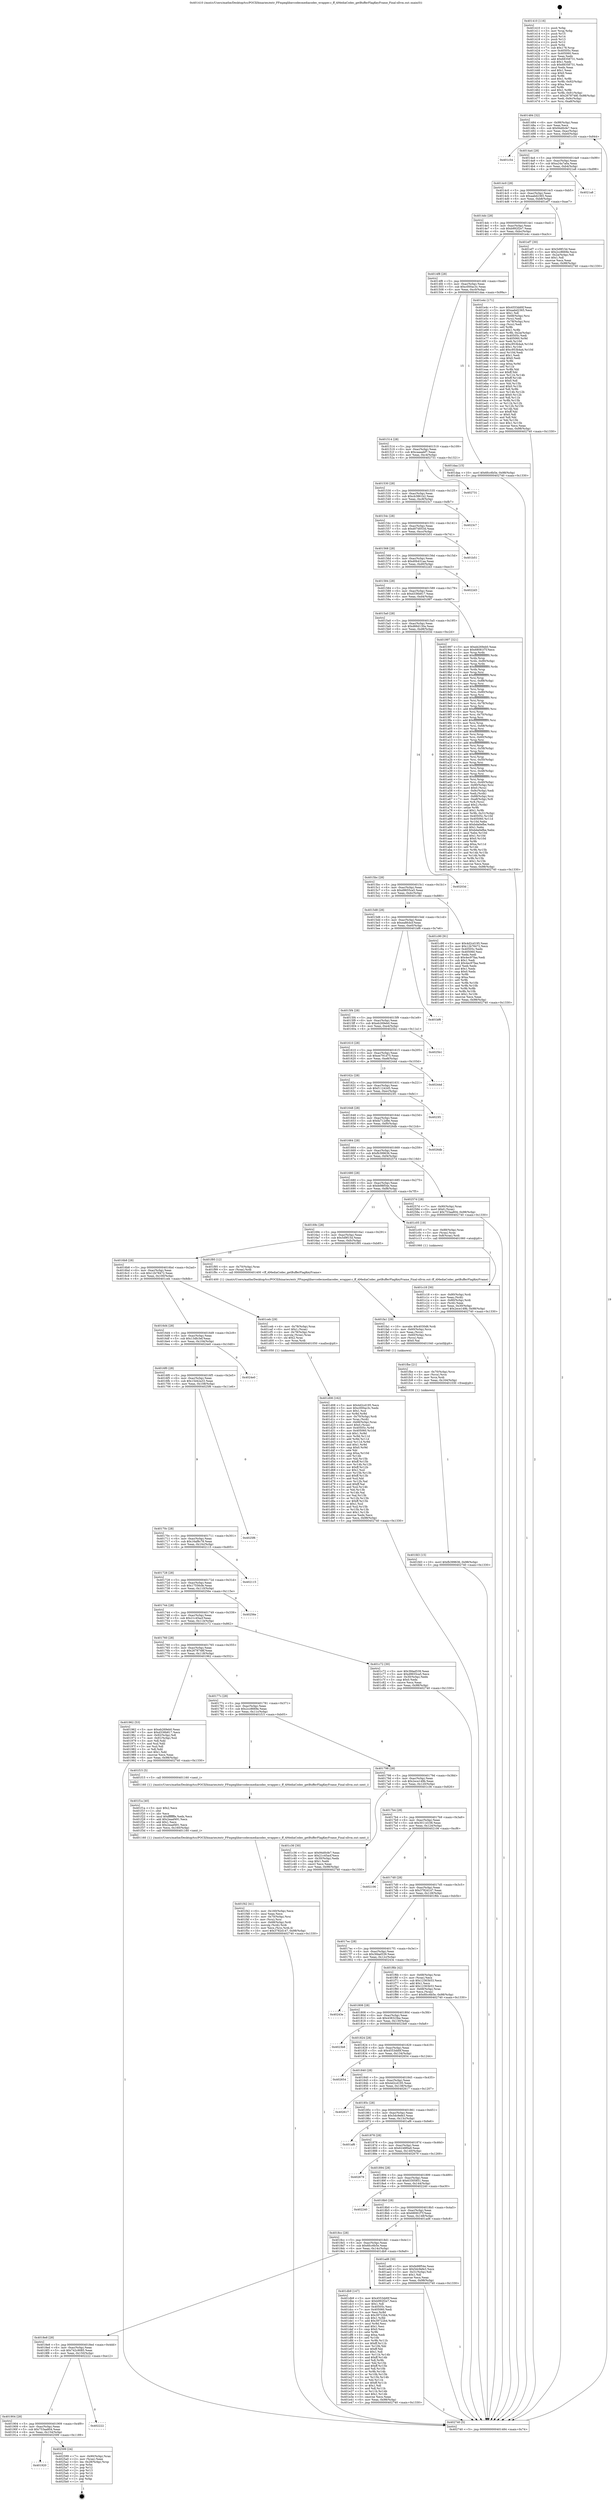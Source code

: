 digraph "0x401410" {
  label = "0x401410 (/mnt/c/Users/mathe/Desktop/tcc/POCII/binaries/extr_FFmpeglibavcodecmediacodec_wrapper.c_ff_AMediaCodec_getBufferFlagKeyFrame_Final-ollvm.out::main(0))"
  labelloc = "t"
  node[shape=record]

  Entry [label="",width=0.3,height=0.3,shape=circle,fillcolor=black,style=filled]
  "0x401484" [label="{
     0x401484 [32]\l
     | [instrs]\l
     &nbsp;&nbsp;0x401484 \<+6\>: mov -0x98(%rbp),%eax\l
     &nbsp;&nbsp;0x40148a \<+2\>: mov %eax,%ecx\l
     &nbsp;&nbsp;0x40148c \<+6\>: sub $0x94d0cfe7,%ecx\l
     &nbsp;&nbsp;0x401492 \<+6\>: mov %eax,-0xac(%rbp)\l
     &nbsp;&nbsp;0x401498 \<+6\>: mov %ecx,-0xb0(%rbp)\l
     &nbsp;&nbsp;0x40149e \<+6\>: je 0000000000401c54 \<main+0x844\>\l
  }"]
  "0x401c54" [label="{
     0x401c54\l
  }", style=dashed]
  "0x4014a4" [label="{
     0x4014a4 [28]\l
     | [instrs]\l
     &nbsp;&nbsp;0x4014a4 \<+5\>: jmp 00000000004014a9 \<main+0x99\>\l
     &nbsp;&nbsp;0x4014a9 \<+6\>: mov -0xac(%rbp),%eax\l
     &nbsp;&nbsp;0x4014af \<+5\>: sub $0xa24a7a0a,%eax\l
     &nbsp;&nbsp;0x4014b4 \<+6\>: mov %eax,-0xb4(%rbp)\l
     &nbsp;&nbsp;0x4014ba \<+6\>: je 00000000004021a8 \<main+0xd98\>\l
  }"]
  Exit [label="",width=0.3,height=0.3,shape=circle,fillcolor=black,style=filled,peripheries=2]
  "0x4021a8" [label="{
     0x4021a8\l
  }", style=dashed]
  "0x4014c0" [label="{
     0x4014c0 [28]\l
     | [instrs]\l
     &nbsp;&nbsp;0x4014c0 \<+5\>: jmp 00000000004014c5 \<main+0xb5\>\l
     &nbsp;&nbsp;0x4014c5 \<+6\>: mov -0xac(%rbp),%eax\l
     &nbsp;&nbsp;0x4014cb \<+5\>: sub $0xaabd2365,%eax\l
     &nbsp;&nbsp;0x4014d0 \<+6\>: mov %eax,-0xb8(%rbp)\l
     &nbsp;&nbsp;0x4014d6 \<+6\>: je 0000000000401ef7 \<main+0xae7\>\l
  }"]
  "0x401920" [label="{
     0x401920\l
  }", style=dashed]
  "0x401ef7" [label="{
     0x401ef7 [30]\l
     | [instrs]\l
     &nbsp;&nbsp;0x401ef7 \<+5\>: mov $0x5d9f15d,%eax\l
     &nbsp;&nbsp;0x401efc \<+5\>: mov $0x2cc8669e,%ecx\l
     &nbsp;&nbsp;0x401f01 \<+3\>: mov -0x2a(%rbp),%dl\l
     &nbsp;&nbsp;0x401f04 \<+3\>: test $0x1,%dl\l
     &nbsp;&nbsp;0x401f07 \<+3\>: cmovne %ecx,%eax\l
     &nbsp;&nbsp;0x401f0a \<+6\>: mov %eax,-0x98(%rbp)\l
     &nbsp;&nbsp;0x401f10 \<+5\>: jmp 0000000000402740 \<main+0x1330\>\l
  }"]
  "0x4014dc" [label="{
     0x4014dc [28]\l
     | [instrs]\l
     &nbsp;&nbsp;0x4014dc \<+5\>: jmp 00000000004014e1 \<main+0xd1\>\l
     &nbsp;&nbsp;0x4014e1 \<+6\>: mov -0xac(%rbp),%eax\l
     &nbsp;&nbsp;0x4014e7 \<+5\>: sub $0xb992f2e7,%eax\l
     &nbsp;&nbsp;0x4014ec \<+6\>: mov %eax,-0xbc(%rbp)\l
     &nbsp;&nbsp;0x4014f2 \<+6\>: je 0000000000401e4c \<main+0xa3c\>\l
  }"]
  "0x402599" [label="{
     0x402599 [24]\l
     | [instrs]\l
     &nbsp;&nbsp;0x402599 \<+7\>: mov -0x90(%rbp),%rax\l
     &nbsp;&nbsp;0x4025a0 \<+2\>: mov (%rax),%eax\l
     &nbsp;&nbsp;0x4025a2 \<+4\>: lea -0x28(%rbp),%rsp\l
     &nbsp;&nbsp;0x4025a6 \<+1\>: pop %rbx\l
     &nbsp;&nbsp;0x4025a7 \<+2\>: pop %r12\l
     &nbsp;&nbsp;0x4025a9 \<+2\>: pop %r13\l
     &nbsp;&nbsp;0x4025ab \<+2\>: pop %r14\l
     &nbsp;&nbsp;0x4025ad \<+2\>: pop %r15\l
     &nbsp;&nbsp;0x4025af \<+1\>: pop %rbp\l
     &nbsp;&nbsp;0x4025b0 \<+1\>: ret\l
  }"]
  "0x401e4c" [label="{
     0x401e4c [171]\l
     | [instrs]\l
     &nbsp;&nbsp;0x401e4c \<+5\>: mov $0x4553dd0f,%eax\l
     &nbsp;&nbsp;0x401e51 \<+5\>: mov $0xaabd2365,%ecx\l
     &nbsp;&nbsp;0x401e56 \<+2\>: mov $0x1,%dl\l
     &nbsp;&nbsp;0x401e58 \<+4\>: mov -0x68(%rbp),%rsi\l
     &nbsp;&nbsp;0x401e5c \<+2\>: mov (%rsi),%edi\l
     &nbsp;&nbsp;0x401e5e \<+4\>: mov -0x78(%rbp),%rsi\l
     &nbsp;&nbsp;0x401e62 \<+2\>: cmp (%rsi),%edi\l
     &nbsp;&nbsp;0x401e64 \<+4\>: setl %r8b\l
     &nbsp;&nbsp;0x401e68 \<+4\>: and $0x1,%r8b\l
     &nbsp;&nbsp;0x401e6c \<+4\>: mov %r8b,-0x2a(%rbp)\l
     &nbsp;&nbsp;0x401e70 \<+7\>: mov 0x40505c,%edi\l
     &nbsp;&nbsp;0x401e77 \<+8\>: mov 0x405060,%r9d\l
     &nbsp;&nbsp;0x401e7f \<+3\>: mov %edi,%r10d\l
     &nbsp;&nbsp;0x401e82 \<+7\>: sub $0xc953b4a4,%r10d\l
     &nbsp;&nbsp;0x401e89 \<+4\>: sub $0x1,%r10d\l
     &nbsp;&nbsp;0x401e8d \<+7\>: add $0xc953b4a4,%r10d\l
     &nbsp;&nbsp;0x401e94 \<+4\>: imul %r10d,%edi\l
     &nbsp;&nbsp;0x401e98 \<+3\>: and $0x1,%edi\l
     &nbsp;&nbsp;0x401e9b \<+3\>: cmp $0x0,%edi\l
     &nbsp;&nbsp;0x401e9e \<+4\>: sete %r8b\l
     &nbsp;&nbsp;0x401ea2 \<+4\>: cmp $0xa,%r9d\l
     &nbsp;&nbsp;0x401ea6 \<+4\>: setl %r11b\l
     &nbsp;&nbsp;0x401eaa \<+3\>: mov %r8b,%bl\l
     &nbsp;&nbsp;0x401ead \<+3\>: xor $0xff,%bl\l
     &nbsp;&nbsp;0x401eb0 \<+3\>: mov %r11b,%r14b\l
     &nbsp;&nbsp;0x401eb3 \<+4\>: xor $0xff,%r14b\l
     &nbsp;&nbsp;0x401eb7 \<+3\>: xor $0x0,%dl\l
     &nbsp;&nbsp;0x401eba \<+3\>: mov %bl,%r15b\l
     &nbsp;&nbsp;0x401ebd \<+4\>: and $0x0,%r15b\l
     &nbsp;&nbsp;0x401ec1 \<+3\>: and %dl,%r8b\l
     &nbsp;&nbsp;0x401ec4 \<+3\>: mov %r14b,%r12b\l
     &nbsp;&nbsp;0x401ec7 \<+4\>: and $0x0,%r12b\l
     &nbsp;&nbsp;0x401ecb \<+3\>: and %dl,%r11b\l
     &nbsp;&nbsp;0x401ece \<+3\>: or %r8b,%r15b\l
     &nbsp;&nbsp;0x401ed1 \<+3\>: or %r11b,%r12b\l
     &nbsp;&nbsp;0x401ed4 \<+3\>: xor %r12b,%r15b\l
     &nbsp;&nbsp;0x401ed7 \<+3\>: or %r14b,%bl\l
     &nbsp;&nbsp;0x401eda \<+3\>: xor $0xff,%bl\l
     &nbsp;&nbsp;0x401edd \<+3\>: or $0x0,%dl\l
     &nbsp;&nbsp;0x401ee0 \<+2\>: and %dl,%bl\l
     &nbsp;&nbsp;0x401ee2 \<+3\>: or %bl,%r15b\l
     &nbsp;&nbsp;0x401ee5 \<+4\>: test $0x1,%r15b\l
     &nbsp;&nbsp;0x401ee9 \<+3\>: cmovne %ecx,%eax\l
     &nbsp;&nbsp;0x401eec \<+6\>: mov %eax,-0x98(%rbp)\l
     &nbsp;&nbsp;0x401ef2 \<+5\>: jmp 0000000000402740 \<main+0x1330\>\l
  }"]
  "0x4014f8" [label="{
     0x4014f8 [28]\l
     | [instrs]\l
     &nbsp;&nbsp;0x4014f8 \<+5\>: jmp 00000000004014fd \<main+0xed\>\l
     &nbsp;&nbsp;0x4014fd \<+6\>: mov -0xac(%rbp),%eax\l
     &nbsp;&nbsp;0x401503 \<+5\>: sub $0xc000ac3c,%eax\l
     &nbsp;&nbsp;0x401508 \<+6\>: mov %eax,-0xc0(%rbp)\l
     &nbsp;&nbsp;0x40150e \<+6\>: je 0000000000401daa \<main+0x99a\>\l
  }"]
  "0x401904" [label="{
     0x401904 [28]\l
     | [instrs]\l
     &nbsp;&nbsp;0x401904 \<+5\>: jmp 0000000000401909 \<main+0x4f9\>\l
     &nbsp;&nbsp;0x401909 \<+6\>: mov -0xac(%rbp),%eax\l
     &nbsp;&nbsp;0x40190f \<+5\>: sub $0x753aa804,%eax\l
     &nbsp;&nbsp;0x401914 \<+6\>: mov %eax,-0x154(%rbp)\l
     &nbsp;&nbsp;0x40191a \<+6\>: je 0000000000402599 \<main+0x1189\>\l
  }"]
  "0x401daa" [label="{
     0x401daa [15]\l
     | [instrs]\l
     &nbsp;&nbsp;0x401daa \<+10\>: movl $0x6fcc6b5e,-0x98(%rbp)\l
     &nbsp;&nbsp;0x401db4 \<+5\>: jmp 0000000000402740 \<main+0x1330\>\l
  }"]
  "0x401514" [label="{
     0x401514 [28]\l
     | [instrs]\l
     &nbsp;&nbsp;0x401514 \<+5\>: jmp 0000000000401519 \<main+0x109\>\l
     &nbsp;&nbsp;0x401519 \<+6\>: mov -0xac(%rbp),%eax\l
     &nbsp;&nbsp;0x40151f \<+5\>: sub $0xcaaaabf7,%eax\l
     &nbsp;&nbsp;0x401524 \<+6\>: mov %eax,-0xc4(%rbp)\l
     &nbsp;&nbsp;0x40152a \<+6\>: je 0000000000402731 \<main+0x1321\>\l
  }"]
  "0x402222" [label="{
     0x402222\l
  }", style=dashed]
  "0x402731" [label="{
     0x402731\l
  }", style=dashed]
  "0x401530" [label="{
     0x401530 [28]\l
     | [instrs]\l
     &nbsp;&nbsp;0x401530 \<+5\>: jmp 0000000000401535 \<main+0x125\>\l
     &nbsp;&nbsp;0x401535 \<+6\>: mov -0xac(%rbp),%eax\l
     &nbsp;&nbsp;0x40153b \<+5\>: sub $0xcb3861b2,%eax\l
     &nbsp;&nbsp;0x401540 \<+6\>: mov %eax,-0xc8(%rbp)\l
     &nbsp;&nbsp;0x401546 \<+6\>: je 00000000004023c7 \<main+0xfb7\>\l
  }"]
  "0x401fd3" [label="{
     0x401fd3 [15]\l
     | [instrs]\l
     &nbsp;&nbsp;0x401fd3 \<+10\>: movl $0xfb399636,-0x98(%rbp)\l
     &nbsp;&nbsp;0x401fdd \<+5\>: jmp 0000000000402740 \<main+0x1330\>\l
  }"]
  "0x4023c7" [label="{
     0x4023c7\l
  }", style=dashed]
  "0x40154c" [label="{
     0x40154c [28]\l
     | [instrs]\l
     &nbsp;&nbsp;0x40154c \<+5\>: jmp 0000000000401551 \<main+0x141\>\l
     &nbsp;&nbsp;0x401551 \<+6\>: mov -0xac(%rbp),%eax\l
     &nbsp;&nbsp;0x401557 \<+5\>: sub $0xd07d053d,%eax\l
     &nbsp;&nbsp;0x40155c \<+6\>: mov %eax,-0xcc(%rbp)\l
     &nbsp;&nbsp;0x401562 \<+6\>: je 0000000000401b51 \<main+0x741\>\l
  }"]
  "0x401fbe" [label="{
     0x401fbe [21]\l
     | [instrs]\l
     &nbsp;&nbsp;0x401fbe \<+4\>: mov -0x70(%rbp),%rcx\l
     &nbsp;&nbsp;0x401fc2 \<+3\>: mov (%rcx),%rcx\l
     &nbsp;&nbsp;0x401fc5 \<+3\>: mov %rcx,%rdi\l
     &nbsp;&nbsp;0x401fc8 \<+6\>: mov %eax,-0x164(%rbp)\l
     &nbsp;&nbsp;0x401fce \<+5\>: call 0000000000401030 \<free@plt\>\l
     | [calls]\l
     &nbsp;&nbsp;0x401030 \{1\} (unknown)\l
  }"]
  "0x401b51" [label="{
     0x401b51\l
  }", style=dashed]
  "0x401568" [label="{
     0x401568 [28]\l
     | [instrs]\l
     &nbsp;&nbsp;0x401568 \<+5\>: jmp 000000000040156d \<main+0x15d\>\l
     &nbsp;&nbsp;0x40156d \<+6\>: mov -0xac(%rbp),%eax\l
     &nbsp;&nbsp;0x401573 \<+5\>: sub $0xd0b431aa,%eax\l
     &nbsp;&nbsp;0x401578 \<+6\>: mov %eax,-0xd0(%rbp)\l
     &nbsp;&nbsp;0x40157e \<+6\>: je 00000000004022d3 \<main+0xec3\>\l
  }"]
  "0x401fa1" [label="{
     0x401fa1 [29]\l
     | [instrs]\l
     &nbsp;&nbsp;0x401fa1 \<+10\>: movabs $0x4030d6,%rdi\l
     &nbsp;&nbsp;0x401fab \<+4\>: mov -0x60(%rbp),%rcx\l
     &nbsp;&nbsp;0x401faf \<+2\>: mov %eax,(%rcx)\l
     &nbsp;&nbsp;0x401fb1 \<+4\>: mov -0x60(%rbp),%rcx\l
     &nbsp;&nbsp;0x401fb5 \<+2\>: mov (%rcx),%esi\l
     &nbsp;&nbsp;0x401fb7 \<+2\>: mov $0x0,%al\l
     &nbsp;&nbsp;0x401fb9 \<+5\>: call 0000000000401040 \<printf@plt\>\l
     | [calls]\l
     &nbsp;&nbsp;0x401040 \{1\} (unknown)\l
  }"]
  "0x4022d3" [label="{
     0x4022d3\l
  }", style=dashed]
  "0x401584" [label="{
     0x401584 [28]\l
     | [instrs]\l
     &nbsp;&nbsp;0x401584 \<+5\>: jmp 0000000000401589 \<main+0x179\>\l
     &nbsp;&nbsp;0x401589 \<+6\>: mov -0xac(%rbp),%eax\l
     &nbsp;&nbsp;0x40158f \<+5\>: sub $0xd336b817,%eax\l
     &nbsp;&nbsp;0x401594 \<+6\>: mov %eax,-0xd4(%rbp)\l
     &nbsp;&nbsp;0x40159a \<+6\>: je 0000000000401997 \<main+0x587\>\l
  }"]
  "0x401f42" [label="{
     0x401f42 [41]\l
     | [instrs]\l
     &nbsp;&nbsp;0x401f42 \<+6\>: mov -0x160(%rbp),%ecx\l
     &nbsp;&nbsp;0x401f48 \<+3\>: imul %eax,%ecx\l
     &nbsp;&nbsp;0x401f4b \<+4\>: mov -0x70(%rbp),%rsi\l
     &nbsp;&nbsp;0x401f4f \<+3\>: mov (%rsi),%rsi\l
     &nbsp;&nbsp;0x401f52 \<+4\>: mov -0x68(%rbp),%rdi\l
     &nbsp;&nbsp;0x401f56 \<+3\>: movslq (%rdi),%rdi\l
     &nbsp;&nbsp;0x401f59 \<+3\>: mov %ecx,(%rsi,%rdi,4)\l
     &nbsp;&nbsp;0x401f5c \<+10\>: movl $0x3782d147,-0x98(%rbp)\l
     &nbsp;&nbsp;0x401f66 \<+5\>: jmp 0000000000402740 \<main+0x1330\>\l
  }"]
  "0x401997" [label="{
     0x401997 [321]\l
     | [instrs]\l
     &nbsp;&nbsp;0x401997 \<+5\>: mov $0xeb269eb0,%eax\l
     &nbsp;&nbsp;0x40199c \<+5\>: mov $0x68081f7f,%ecx\l
     &nbsp;&nbsp;0x4019a1 \<+3\>: mov %rsp,%rdx\l
     &nbsp;&nbsp;0x4019a4 \<+4\>: add $0xfffffffffffffff0,%rdx\l
     &nbsp;&nbsp;0x4019a8 \<+3\>: mov %rdx,%rsp\l
     &nbsp;&nbsp;0x4019ab \<+7\>: mov %rdx,-0x90(%rbp)\l
     &nbsp;&nbsp;0x4019b2 \<+3\>: mov %rsp,%rdx\l
     &nbsp;&nbsp;0x4019b5 \<+4\>: add $0xfffffffffffffff0,%rdx\l
     &nbsp;&nbsp;0x4019b9 \<+3\>: mov %rdx,%rsp\l
     &nbsp;&nbsp;0x4019bc \<+3\>: mov %rsp,%rsi\l
     &nbsp;&nbsp;0x4019bf \<+4\>: add $0xfffffffffffffff0,%rsi\l
     &nbsp;&nbsp;0x4019c3 \<+3\>: mov %rsi,%rsp\l
     &nbsp;&nbsp;0x4019c6 \<+7\>: mov %rsi,-0x88(%rbp)\l
     &nbsp;&nbsp;0x4019cd \<+3\>: mov %rsp,%rsi\l
     &nbsp;&nbsp;0x4019d0 \<+4\>: add $0xfffffffffffffff0,%rsi\l
     &nbsp;&nbsp;0x4019d4 \<+3\>: mov %rsi,%rsp\l
     &nbsp;&nbsp;0x4019d7 \<+4\>: mov %rsi,-0x80(%rbp)\l
     &nbsp;&nbsp;0x4019db \<+3\>: mov %rsp,%rsi\l
     &nbsp;&nbsp;0x4019de \<+4\>: add $0xfffffffffffffff0,%rsi\l
     &nbsp;&nbsp;0x4019e2 \<+3\>: mov %rsi,%rsp\l
     &nbsp;&nbsp;0x4019e5 \<+4\>: mov %rsi,-0x78(%rbp)\l
     &nbsp;&nbsp;0x4019e9 \<+3\>: mov %rsp,%rsi\l
     &nbsp;&nbsp;0x4019ec \<+4\>: add $0xfffffffffffffff0,%rsi\l
     &nbsp;&nbsp;0x4019f0 \<+3\>: mov %rsi,%rsp\l
     &nbsp;&nbsp;0x4019f3 \<+4\>: mov %rsi,-0x70(%rbp)\l
     &nbsp;&nbsp;0x4019f7 \<+3\>: mov %rsp,%rsi\l
     &nbsp;&nbsp;0x4019fa \<+4\>: add $0xfffffffffffffff0,%rsi\l
     &nbsp;&nbsp;0x4019fe \<+3\>: mov %rsi,%rsp\l
     &nbsp;&nbsp;0x401a01 \<+4\>: mov %rsi,-0x68(%rbp)\l
     &nbsp;&nbsp;0x401a05 \<+3\>: mov %rsp,%rsi\l
     &nbsp;&nbsp;0x401a08 \<+4\>: add $0xfffffffffffffff0,%rsi\l
     &nbsp;&nbsp;0x401a0c \<+3\>: mov %rsi,%rsp\l
     &nbsp;&nbsp;0x401a0f \<+4\>: mov %rsi,-0x60(%rbp)\l
     &nbsp;&nbsp;0x401a13 \<+3\>: mov %rsp,%rsi\l
     &nbsp;&nbsp;0x401a16 \<+4\>: add $0xfffffffffffffff0,%rsi\l
     &nbsp;&nbsp;0x401a1a \<+3\>: mov %rsi,%rsp\l
     &nbsp;&nbsp;0x401a1d \<+4\>: mov %rsi,-0x58(%rbp)\l
     &nbsp;&nbsp;0x401a21 \<+3\>: mov %rsp,%rsi\l
     &nbsp;&nbsp;0x401a24 \<+4\>: add $0xfffffffffffffff0,%rsi\l
     &nbsp;&nbsp;0x401a28 \<+3\>: mov %rsi,%rsp\l
     &nbsp;&nbsp;0x401a2b \<+4\>: mov %rsi,-0x50(%rbp)\l
     &nbsp;&nbsp;0x401a2f \<+3\>: mov %rsp,%rsi\l
     &nbsp;&nbsp;0x401a32 \<+4\>: add $0xfffffffffffffff0,%rsi\l
     &nbsp;&nbsp;0x401a36 \<+3\>: mov %rsi,%rsp\l
     &nbsp;&nbsp;0x401a39 \<+4\>: mov %rsi,-0x48(%rbp)\l
     &nbsp;&nbsp;0x401a3d \<+3\>: mov %rsp,%rsi\l
     &nbsp;&nbsp;0x401a40 \<+4\>: add $0xfffffffffffffff0,%rsi\l
     &nbsp;&nbsp;0x401a44 \<+3\>: mov %rsi,%rsp\l
     &nbsp;&nbsp;0x401a47 \<+4\>: mov %rsi,-0x40(%rbp)\l
     &nbsp;&nbsp;0x401a4b \<+7\>: mov -0x90(%rbp),%rsi\l
     &nbsp;&nbsp;0x401a52 \<+6\>: movl $0x0,(%rsi)\l
     &nbsp;&nbsp;0x401a58 \<+6\>: mov -0x9c(%rbp),%edi\l
     &nbsp;&nbsp;0x401a5e \<+2\>: mov %edi,(%rdx)\l
     &nbsp;&nbsp;0x401a60 \<+7\>: mov -0x88(%rbp),%rsi\l
     &nbsp;&nbsp;0x401a67 \<+7\>: mov -0xa8(%rbp),%r8\l
     &nbsp;&nbsp;0x401a6e \<+3\>: mov %r8,(%rsi)\l
     &nbsp;&nbsp;0x401a71 \<+3\>: cmpl $0x2,(%rdx)\l
     &nbsp;&nbsp;0x401a74 \<+4\>: setne %r9b\l
     &nbsp;&nbsp;0x401a78 \<+4\>: and $0x1,%r9b\l
     &nbsp;&nbsp;0x401a7c \<+4\>: mov %r9b,-0x31(%rbp)\l
     &nbsp;&nbsp;0x401a80 \<+8\>: mov 0x40505c,%r10d\l
     &nbsp;&nbsp;0x401a88 \<+8\>: mov 0x405060,%r11d\l
     &nbsp;&nbsp;0x401a90 \<+3\>: mov %r10d,%ebx\l
     &nbsp;&nbsp;0x401a93 \<+6\>: sub $0xbda0efbe,%ebx\l
     &nbsp;&nbsp;0x401a99 \<+3\>: sub $0x1,%ebx\l
     &nbsp;&nbsp;0x401a9c \<+6\>: add $0xbda0efbe,%ebx\l
     &nbsp;&nbsp;0x401aa2 \<+4\>: imul %ebx,%r10d\l
     &nbsp;&nbsp;0x401aa6 \<+4\>: and $0x1,%r10d\l
     &nbsp;&nbsp;0x401aaa \<+4\>: cmp $0x0,%r10d\l
     &nbsp;&nbsp;0x401aae \<+4\>: sete %r9b\l
     &nbsp;&nbsp;0x401ab2 \<+4\>: cmp $0xa,%r11d\l
     &nbsp;&nbsp;0x401ab6 \<+4\>: setl %r14b\l
     &nbsp;&nbsp;0x401aba \<+3\>: mov %r9b,%r15b\l
     &nbsp;&nbsp;0x401abd \<+3\>: and %r14b,%r15b\l
     &nbsp;&nbsp;0x401ac0 \<+3\>: xor %r14b,%r9b\l
     &nbsp;&nbsp;0x401ac3 \<+3\>: or %r9b,%r15b\l
     &nbsp;&nbsp;0x401ac6 \<+4\>: test $0x1,%r15b\l
     &nbsp;&nbsp;0x401aca \<+3\>: cmovne %ecx,%eax\l
     &nbsp;&nbsp;0x401acd \<+6\>: mov %eax,-0x98(%rbp)\l
     &nbsp;&nbsp;0x401ad3 \<+5\>: jmp 0000000000402740 \<main+0x1330\>\l
  }"]
  "0x4015a0" [label="{
     0x4015a0 [28]\l
     | [instrs]\l
     &nbsp;&nbsp;0x4015a0 \<+5\>: jmp 00000000004015a5 \<main+0x195\>\l
     &nbsp;&nbsp;0x4015a5 \<+6\>: mov -0xac(%rbp),%eax\l
     &nbsp;&nbsp;0x4015ab \<+5\>: sub $0xd66d130a,%eax\l
     &nbsp;&nbsp;0x4015b0 \<+6\>: mov %eax,-0xd8(%rbp)\l
     &nbsp;&nbsp;0x4015b6 \<+6\>: je 000000000040203d \<main+0xc2d\>\l
  }"]
  "0x401f1a" [label="{
     0x401f1a [40]\l
     | [instrs]\l
     &nbsp;&nbsp;0x401f1a \<+5\>: mov $0x2,%ecx\l
     &nbsp;&nbsp;0x401f1f \<+1\>: cltd\l
     &nbsp;&nbsp;0x401f20 \<+2\>: idiv %ecx\l
     &nbsp;&nbsp;0x401f22 \<+6\>: imul $0xfffffffe,%edx,%ecx\l
     &nbsp;&nbsp;0x401f28 \<+6\>: add $0x2eaaf491,%ecx\l
     &nbsp;&nbsp;0x401f2e \<+3\>: add $0x1,%ecx\l
     &nbsp;&nbsp;0x401f31 \<+6\>: sub $0x2eaaf491,%ecx\l
     &nbsp;&nbsp;0x401f37 \<+6\>: mov %ecx,-0x160(%rbp)\l
     &nbsp;&nbsp;0x401f3d \<+5\>: call 0000000000401160 \<next_i\>\l
     | [calls]\l
     &nbsp;&nbsp;0x401160 \{1\} (/mnt/c/Users/mathe/Desktop/tcc/POCII/binaries/extr_FFmpeglibavcodecmediacodec_wrapper.c_ff_AMediaCodec_getBufferFlagKeyFrame_Final-ollvm.out::next_i)\l
  }"]
  "0x40203d" [label="{
     0x40203d\l
  }", style=dashed]
  "0x4015bc" [label="{
     0x4015bc [28]\l
     | [instrs]\l
     &nbsp;&nbsp;0x4015bc \<+5\>: jmp 00000000004015c1 \<main+0x1b1\>\l
     &nbsp;&nbsp;0x4015c1 \<+6\>: mov -0xac(%rbp),%eax\l
     &nbsp;&nbsp;0x4015c7 \<+5\>: sub $0xd9655ca5,%eax\l
     &nbsp;&nbsp;0x4015cc \<+6\>: mov %eax,-0xdc(%rbp)\l
     &nbsp;&nbsp;0x4015d2 \<+6\>: je 0000000000401c90 \<main+0x880\>\l
  }"]
  "0x4018e8" [label="{
     0x4018e8 [28]\l
     | [instrs]\l
     &nbsp;&nbsp;0x4018e8 \<+5\>: jmp 00000000004018ed \<main+0x4dd\>\l
     &nbsp;&nbsp;0x4018ed \<+6\>: mov -0xac(%rbp),%eax\l
     &nbsp;&nbsp;0x4018f3 \<+5\>: sub $0x742c9085,%eax\l
     &nbsp;&nbsp;0x4018f8 \<+6\>: mov %eax,-0x150(%rbp)\l
     &nbsp;&nbsp;0x4018fe \<+6\>: je 0000000000402222 \<main+0xe12\>\l
  }"]
  "0x401c90" [label="{
     0x401c90 [91]\l
     | [instrs]\l
     &nbsp;&nbsp;0x401c90 \<+5\>: mov $0x4d2cd195,%eax\l
     &nbsp;&nbsp;0x401c95 \<+5\>: mov $0x12b78472,%ecx\l
     &nbsp;&nbsp;0x401c9a \<+7\>: mov 0x40505c,%edx\l
     &nbsp;&nbsp;0x401ca1 \<+7\>: mov 0x405060,%esi\l
     &nbsp;&nbsp;0x401ca8 \<+2\>: mov %edx,%edi\l
     &nbsp;&nbsp;0x401caa \<+6\>: sub $0x4ec97faa,%edi\l
     &nbsp;&nbsp;0x401cb0 \<+3\>: sub $0x1,%edi\l
     &nbsp;&nbsp;0x401cb3 \<+6\>: add $0x4ec97faa,%edi\l
     &nbsp;&nbsp;0x401cb9 \<+3\>: imul %edi,%edx\l
     &nbsp;&nbsp;0x401cbc \<+3\>: and $0x1,%edx\l
     &nbsp;&nbsp;0x401cbf \<+3\>: cmp $0x0,%edx\l
     &nbsp;&nbsp;0x401cc2 \<+4\>: sete %r8b\l
     &nbsp;&nbsp;0x401cc6 \<+3\>: cmp $0xa,%esi\l
     &nbsp;&nbsp;0x401cc9 \<+4\>: setl %r9b\l
     &nbsp;&nbsp;0x401ccd \<+3\>: mov %r8b,%r10b\l
     &nbsp;&nbsp;0x401cd0 \<+3\>: and %r9b,%r10b\l
     &nbsp;&nbsp;0x401cd3 \<+3\>: xor %r9b,%r8b\l
     &nbsp;&nbsp;0x401cd6 \<+3\>: or %r8b,%r10b\l
     &nbsp;&nbsp;0x401cd9 \<+4\>: test $0x1,%r10b\l
     &nbsp;&nbsp;0x401cdd \<+3\>: cmovne %ecx,%eax\l
     &nbsp;&nbsp;0x401ce0 \<+6\>: mov %eax,-0x98(%rbp)\l
     &nbsp;&nbsp;0x401ce6 \<+5\>: jmp 0000000000402740 \<main+0x1330\>\l
  }"]
  "0x4015d8" [label="{
     0x4015d8 [28]\l
     | [instrs]\l
     &nbsp;&nbsp;0x4015d8 \<+5\>: jmp 00000000004015dd \<main+0x1cd\>\l
     &nbsp;&nbsp;0x4015dd \<+6\>: mov -0xac(%rbp),%eax\l
     &nbsp;&nbsp;0x4015e3 \<+5\>: sub $0xea8fcbcf,%eax\l
     &nbsp;&nbsp;0x4015e8 \<+6\>: mov %eax,-0xe0(%rbp)\l
     &nbsp;&nbsp;0x4015ee \<+6\>: je 0000000000401bf6 \<main+0x7e6\>\l
  }"]
  "0x401db9" [label="{
     0x401db9 [147]\l
     | [instrs]\l
     &nbsp;&nbsp;0x401db9 \<+5\>: mov $0x4553dd0f,%eax\l
     &nbsp;&nbsp;0x401dbe \<+5\>: mov $0xb992f2e7,%ecx\l
     &nbsp;&nbsp;0x401dc3 \<+2\>: mov $0x1,%dl\l
     &nbsp;&nbsp;0x401dc5 \<+7\>: mov 0x40505c,%esi\l
     &nbsp;&nbsp;0x401dcc \<+7\>: mov 0x405060,%edi\l
     &nbsp;&nbsp;0x401dd3 \<+3\>: mov %esi,%r8d\l
     &nbsp;&nbsp;0x401dd6 \<+7\>: sub $0x39722b4,%r8d\l
     &nbsp;&nbsp;0x401ddd \<+4\>: sub $0x1,%r8d\l
     &nbsp;&nbsp;0x401de1 \<+7\>: add $0x39722b4,%r8d\l
     &nbsp;&nbsp;0x401de8 \<+4\>: imul %r8d,%esi\l
     &nbsp;&nbsp;0x401dec \<+3\>: and $0x1,%esi\l
     &nbsp;&nbsp;0x401def \<+3\>: cmp $0x0,%esi\l
     &nbsp;&nbsp;0x401df2 \<+4\>: sete %r9b\l
     &nbsp;&nbsp;0x401df6 \<+3\>: cmp $0xa,%edi\l
     &nbsp;&nbsp;0x401df9 \<+4\>: setl %r10b\l
     &nbsp;&nbsp;0x401dfd \<+3\>: mov %r9b,%r11b\l
     &nbsp;&nbsp;0x401e00 \<+4\>: xor $0xff,%r11b\l
     &nbsp;&nbsp;0x401e04 \<+3\>: mov %r10b,%bl\l
     &nbsp;&nbsp;0x401e07 \<+3\>: xor $0xff,%bl\l
     &nbsp;&nbsp;0x401e0a \<+3\>: xor $0x1,%dl\l
     &nbsp;&nbsp;0x401e0d \<+3\>: mov %r11b,%r14b\l
     &nbsp;&nbsp;0x401e10 \<+4\>: and $0xff,%r14b\l
     &nbsp;&nbsp;0x401e14 \<+3\>: and %dl,%r9b\l
     &nbsp;&nbsp;0x401e17 \<+3\>: mov %bl,%r15b\l
     &nbsp;&nbsp;0x401e1a \<+4\>: and $0xff,%r15b\l
     &nbsp;&nbsp;0x401e1e \<+3\>: and %dl,%r10b\l
     &nbsp;&nbsp;0x401e21 \<+3\>: or %r9b,%r14b\l
     &nbsp;&nbsp;0x401e24 \<+3\>: or %r10b,%r15b\l
     &nbsp;&nbsp;0x401e27 \<+3\>: xor %r15b,%r14b\l
     &nbsp;&nbsp;0x401e2a \<+3\>: or %bl,%r11b\l
     &nbsp;&nbsp;0x401e2d \<+4\>: xor $0xff,%r11b\l
     &nbsp;&nbsp;0x401e31 \<+3\>: or $0x1,%dl\l
     &nbsp;&nbsp;0x401e34 \<+3\>: and %dl,%r11b\l
     &nbsp;&nbsp;0x401e37 \<+3\>: or %r11b,%r14b\l
     &nbsp;&nbsp;0x401e3a \<+4\>: test $0x1,%r14b\l
     &nbsp;&nbsp;0x401e3e \<+3\>: cmovne %ecx,%eax\l
     &nbsp;&nbsp;0x401e41 \<+6\>: mov %eax,-0x98(%rbp)\l
     &nbsp;&nbsp;0x401e47 \<+5\>: jmp 0000000000402740 \<main+0x1330\>\l
  }"]
  "0x401bf6" [label="{
     0x401bf6\l
  }", style=dashed]
  "0x4015f4" [label="{
     0x4015f4 [28]\l
     | [instrs]\l
     &nbsp;&nbsp;0x4015f4 \<+5\>: jmp 00000000004015f9 \<main+0x1e9\>\l
     &nbsp;&nbsp;0x4015f9 \<+6\>: mov -0xac(%rbp),%eax\l
     &nbsp;&nbsp;0x4015ff \<+5\>: sub $0xeb269eb0,%eax\l
     &nbsp;&nbsp;0x401604 \<+6\>: mov %eax,-0xe4(%rbp)\l
     &nbsp;&nbsp;0x40160a \<+6\>: je 00000000004025b1 \<main+0x11a1\>\l
  }"]
  "0x401d08" [label="{
     0x401d08 [162]\l
     | [instrs]\l
     &nbsp;&nbsp;0x401d08 \<+5\>: mov $0x4d2cd195,%ecx\l
     &nbsp;&nbsp;0x401d0d \<+5\>: mov $0xc000ac3c,%edx\l
     &nbsp;&nbsp;0x401d12 \<+3\>: mov $0x1,%sil\l
     &nbsp;&nbsp;0x401d15 \<+3\>: xor %r8d,%r8d\l
     &nbsp;&nbsp;0x401d18 \<+4\>: mov -0x70(%rbp),%rdi\l
     &nbsp;&nbsp;0x401d1c \<+3\>: mov %rax,(%rdi)\l
     &nbsp;&nbsp;0x401d1f \<+4\>: mov -0x68(%rbp),%rax\l
     &nbsp;&nbsp;0x401d23 \<+6\>: movl $0x0,(%rax)\l
     &nbsp;&nbsp;0x401d29 \<+8\>: mov 0x40505c,%r9d\l
     &nbsp;&nbsp;0x401d31 \<+8\>: mov 0x405060,%r10d\l
     &nbsp;&nbsp;0x401d39 \<+4\>: sub $0x1,%r8d\l
     &nbsp;&nbsp;0x401d3d \<+3\>: mov %r9d,%r11d\l
     &nbsp;&nbsp;0x401d40 \<+3\>: add %r8d,%r11d\l
     &nbsp;&nbsp;0x401d43 \<+4\>: imul %r11d,%r9d\l
     &nbsp;&nbsp;0x401d47 \<+4\>: and $0x1,%r9d\l
     &nbsp;&nbsp;0x401d4b \<+4\>: cmp $0x0,%r9d\l
     &nbsp;&nbsp;0x401d4f \<+3\>: sete %bl\l
     &nbsp;&nbsp;0x401d52 \<+4\>: cmp $0xa,%r10d\l
     &nbsp;&nbsp;0x401d56 \<+4\>: setl %r14b\l
     &nbsp;&nbsp;0x401d5a \<+3\>: mov %bl,%r15b\l
     &nbsp;&nbsp;0x401d5d \<+4\>: xor $0xff,%r15b\l
     &nbsp;&nbsp;0x401d61 \<+3\>: mov %r14b,%r12b\l
     &nbsp;&nbsp;0x401d64 \<+4\>: xor $0xff,%r12b\l
     &nbsp;&nbsp;0x401d68 \<+4\>: xor $0x1,%sil\l
     &nbsp;&nbsp;0x401d6c \<+3\>: mov %r15b,%r13b\l
     &nbsp;&nbsp;0x401d6f \<+4\>: and $0xff,%r13b\l
     &nbsp;&nbsp;0x401d73 \<+3\>: and %sil,%bl\l
     &nbsp;&nbsp;0x401d76 \<+3\>: mov %r12b,%al\l
     &nbsp;&nbsp;0x401d79 \<+2\>: and $0xff,%al\l
     &nbsp;&nbsp;0x401d7b \<+3\>: and %sil,%r14b\l
     &nbsp;&nbsp;0x401d7e \<+3\>: or %bl,%r13b\l
     &nbsp;&nbsp;0x401d81 \<+3\>: or %r14b,%al\l
     &nbsp;&nbsp;0x401d84 \<+3\>: xor %al,%r13b\l
     &nbsp;&nbsp;0x401d87 \<+3\>: or %r12b,%r15b\l
     &nbsp;&nbsp;0x401d8a \<+4\>: xor $0xff,%r15b\l
     &nbsp;&nbsp;0x401d8e \<+4\>: or $0x1,%sil\l
     &nbsp;&nbsp;0x401d92 \<+3\>: and %sil,%r15b\l
     &nbsp;&nbsp;0x401d95 \<+3\>: or %r15b,%r13b\l
     &nbsp;&nbsp;0x401d98 \<+4\>: test $0x1,%r13b\l
     &nbsp;&nbsp;0x401d9c \<+3\>: cmovne %edx,%ecx\l
     &nbsp;&nbsp;0x401d9f \<+6\>: mov %ecx,-0x98(%rbp)\l
     &nbsp;&nbsp;0x401da5 \<+5\>: jmp 0000000000402740 \<main+0x1330\>\l
  }"]
  "0x4025b1" [label="{
     0x4025b1\l
  }", style=dashed]
  "0x401610" [label="{
     0x401610 [28]\l
     | [instrs]\l
     &nbsp;&nbsp;0x401610 \<+5\>: jmp 0000000000401615 \<main+0x205\>\l
     &nbsp;&nbsp;0x401615 \<+6\>: mov -0xac(%rbp),%eax\l
     &nbsp;&nbsp;0x40161b \<+5\>: sub $0xee791d75,%eax\l
     &nbsp;&nbsp;0x401620 \<+6\>: mov %eax,-0xe8(%rbp)\l
     &nbsp;&nbsp;0x401626 \<+6\>: je 000000000040244d \<main+0x103d\>\l
  }"]
  "0x401c18" [label="{
     0x401c18 [30]\l
     | [instrs]\l
     &nbsp;&nbsp;0x401c18 \<+4\>: mov -0x80(%rbp),%rdi\l
     &nbsp;&nbsp;0x401c1c \<+2\>: mov %eax,(%rdi)\l
     &nbsp;&nbsp;0x401c1e \<+4\>: mov -0x80(%rbp),%rdi\l
     &nbsp;&nbsp;0x401c22 \<+2\>: mov (%rdi),%eax\l
     &nbsp;&nbsp;0x401c24 \<+3\>: mov %eax,-0x30(%rbp)\l
     &nbsp;&nbsp;0x401c27 \<+10\>: movl $0x2ece149b,-0x98(%rbp)\l
     &nbsp;&nbsp;0x401c31 \<+5\>: jmp 0000000000402740 \<main+0x1330\>\l
  }"]
  "0x40244d" [label="{
     0x40244d\l
  }", style=dashed]
  "0x40162c" [label="{
     0x40162c [28]\l
     | [instrs]\l
     &nbsp;&nbsp;0x40162c \<+5\>: jmp 0000000000401631 \<main+0x221\>\l
     &nbsp;&nbsp;0x401631 \<+6\>: mov -0xac(%rbp),%eax\l
     &nbsp;&nbsp;0x401637 \<+5\>: sub $0xf11242d5,%eax\l
     &nbsp;&nbsp;0x40163c \<+6\>: mov %eax,-0xec(%rbp)\l
     &nbsp;&nbsp;0x401642 \<+6\>: je 00000000004023f1 \<main+0xfe1\>\l
  }"]
  "0x4018cc" [label="{
     0x4018cc [28]\l
     | [instrs]\l
     &nbsp;&nbsp;0x4018cc \<+5\>: jmp 00000000004018d1 \<main+0x4c1\>\l
     &nbsp;&nbsp;0x4018d1 \<+6\>: mov -0xac(%rbp),%eax\l
     &nbsp;&nbsp;0x4018d7 \<+5\>: sub $0x6fcc6b5e,%eax\l
     &nbsp;&nbsp;0x4018dc \<+6\>: mov %eax,-0x14c(%rbp)\l
     &nbsp;&nbsp;0x4018e2 \<+6\>: je 0000000000401db9 \<main+0x9a9\>\l
  }"]
  "0x4023f1" [label="{
     0x4023f1\l
  }", style=dashed]
  "0x401648" [label="{
     0x401648 [28]\l
     | [instrs]\l
     &nbsp;&nbsp;0x401648 \<+5\>: jmp 000000000040164d \<main+0x23d\>\l
     &nbsp;&nbsp;0x40164d \<+6\>: mov -0xac(%rbp),%eax\l
     &nbsp;&nbsp;0x401653 \<+5\>: sub $0xfa712d9e,%eax\l
     &nbsp;&nbsp;0x401658 \<+6\>: mov %eax,-0xf0(%rbp)\l
     &nbsp;&nbsp;0x40165e \<+6\>: je 00000000004026db \<main+0x12cb\>\l
  }"]
  "0x401ad8" [label="{
     0x401ad8 [30]\l
     | [instrs]\l
     &nbsp;&nbsp;0x401ad8 \<+5\>: mov $0xfe98f54e,%eax\l
     &nbsp;&nbsp;0x401add \<+5\>: mov $0x5dc9efe3,%ecx\l
     &nbsp;&nbsp;0x401ae2 \<+3\>: mov -0x31(%rbp),%dl\l
     &nbsp;&nbsp;0x401ae5 \<+3\>: test $0x1,%dl\l
     &nbsp;&nbsp;0x401ae8 \<+3\>: cmovne %ecx,%eax\l
     &nbsp;&nbsp;0x401aeb \<+6\>: mov %eax,-0x98(%rbp)\l
     &nbsp;&nbsp;0x401af1 \<+5\>: jmp 0000000000402740 \<main+0x1330\>\l
  }"]
  "0x4026db" [label="{
     0x4026db\l
  }", style=dashed]
  "0x401664" [label="{
     0x401664 [28]\l
     | [instrs]\l
     &nbsp;&nbsp;0x401664 \<+5\>: jmp 0000000000401669 \<main+0x259\>\l
     &nbsp;&nbsp;0x401669 \<+6\>: mov -0xac(%rbp),%eax\l
     &nbsp;&nbsp;0x40166f \<+5\>: sub $0xfb399636,%eax\l
     &nbsp;&nbsp;0x401674 \<+6\>: mov %eax,-0xf4(%rbp)\l
     &nbsp;&nbsp;0x40167a \<+6\>: je 000000000040257d \<main+0x116d\>\l
  }"]
  "0x4018b0" [label="{
     0x4018b0 [28]\l
     | [instrs]\l
     &nbsp;&nbsp;0x4018b0 \<+5\>: jmp 00000000004018b5 \<main+0x4a5\>\l
     &nbsp;&nbsp;0x4018b5 \<+6\>: mov -0xac(%rbp),%eax\l
     &nbsp;&nbsp;0x4018bb \<+5\>: sub $0x68081f7f,%eax\l
     &nbsp;&nbsp;0x4018c0 \<+6\>: mov %eax,-0x148(%rbp)\l
     &nbsp;&nbsp;0x4018c6 \<+6\>: je 0000000000401ad8 \<main+0x6c8\>\l
  }"]
  "0x40257d" [label="{
     0x40257d [28]\l
     | [instrs]\l
     &nbsp;&nbsp;0x40257d \<+7\>: mov -0x90(%rbp),%rax\l
     &nbsp;&nbsp;0x402584 \<+6\>: movl $0x0,(%rax)\l
     &nbsp;&nbsp;0x40258a \<+10\>: movl $0x753aa804,-0x98(%rbp)\l
     &nbsp;&nbsp;0x402594 \<+5\>: jmp 0000000000402740 \<main+0x1330\>\l
  }"]
  "0x401680" [label="{
     0x401680 [28]\l
     | [instrs]\l
     &nbsp;&nbsp;0x401680 \<+5\>: jmp 0000000000401685 \<main+0x275\>\l
     &nbsp;&nbsp;0x401685 \<+6\>: mov -0xac(%rbp),%eax\l
     &nbsp;&nbsp;0x40168b \<+5\>: sub $0xfe98f54e,%eax\l
     &nbsp;&nbsp;0x401690 \<+6\>: mov %eax,-0xf8(%rbp)\l
     &nbsp;&nbsp;0x401696 \<+6\>: je 0000000000401c05 \<main+0x7f5\>\l
  }"]
  "0x402240" [label="{
     0x402240\l
  }", style=dashed]
  "0x401c05" [label="{
     0x401c05 [19]\l
     | [instrs]\l
     &nbsp;&nbsp;0x401c05 \<+7\>: mov -0x88(%rbp),%rax\l
     &nbsp;&nbsp;0x401c0c \<+3\>: mov (%rax),%rax\l
     &nbsp;&nbsp;0x401c0f \<+4\>: mov 0x8(%rax),%rdi\l
     &nbsp;&nbsp;0x401c13 \<+5\>: call 0000000000401060 \<atoi@plt\>\l
     | [calls]\l
     &nbsp;&nbsp;0x401060 \{1\} (unknown)\l
  }"]
  "0x40169c" [label="{
     0x40169c [28]\l
     | [instrs]\l
     &nbsp;&nbsp;0x40169c \<+5\>: jmp 00000000004016a1 \<main+0x291\>\l
     &nbsp;&nbsp;0x4016a1 \<+6\>: mov -0xac(%rbp),%eax\l
     &nbsp;&nbsp;0x4016a7 \<+5\>: sub $0x5d9f15d,%eax\l
     &nbsp;&nbsp;0x4016ac \<+6\>: mov %eax,-0xfc(%rbp)\l
     &nbsp;&nbsp;0x4016b2 \<+6\>: je 0000000000401f95 \<main+0xb85\>\l
  }"]
  "0x401894" [label="{
     0x401894 [28]\l
     | [instrs]\l
     &nbsp;&nbsp;0x401894 \<+5\>: jmp 0000000000401899 \<main+0x489\>\l
     &nbsp;&nbsp;0x401899 \<+6\>: mov -0xac(%rbp),%eax\l
     &nbsp;&nbsp;0x40189f \<+5\>: sub $0x63305851,%eax\l
     &nbsp;&nbsp;0x4018a4 \<+6\>: mov %eax,-0x144(%rbp)\l
     &nbsp;&nbsp;0x4018aa \<+6\>: je 0000000000402240 \<main+0xe30\>\l
  }"]
  "0x401f95" [label="{
     0x401f95 [12]\l
     | [instrs]\l
     &nbsp;&nbsp;0x401f95 \<+4\>: mov -0x70(%rbp),%rax\l
     &nbsp;&nbsp;0x401f99 \<+3\>: mov (%rax),%rdi\l
     &nbsp;&nbsp;0x401f9c \<+5\>: call 0000000000401400 \<ff_AMediaCodec_getBufferFlagKeyFrame\>\l
     | [calls]\l
     &nbsp;&nbsp;0x401400 \{1\} (/mnt/c/Users/mathe/Desktop/tcc/POCII/binaries/extr_FFmpeglibavcodecmediacodec_wrapper.c_ff_AMediaCodec_getBufferFlagKeyFrame_Final-ollvm.out::ff_AMediaCodec_getBufferFlagKeyFrame)\l
  }"]
  "0x4016b8" [label="{
     0x4016b8 [28]\l
     | [instrs]\l
     &nbsp;&nbsp;0x4016b8 \<+5\>: jmp 00000000004016bd \<main+0x2ad\>\l
     &nbsp;&nbsp;0x4016bd \<+6\>: mov -0xac(%rbp),%eax\l
     &nbsp;&nbsp;0x4016c3 \<+5\>: sub $0x12b78472,%eax\l
     &nbsp;&nbsp;0x4016c8 \<+6\>: mov %eax,-0x100(%rbp)\l
     &nbsp;&nbsp;0x4016ce \<+6\>: je 0000000000401ceb \<main+0x8db\>\l
  }"]
  "0x402679" [label="{
     0x402679\l
  }", style=dashed]
  "0x401ceb" [label="{
     0x401ceb [29]\l
     | [instrs]\l
     &nbsp;&nbsp;0x401ceb \<+4\>: mov -0x78(%rbp),%rax\l
     &nbsp;&nbsp;0x401cef \<+6\>: movl $0x1,(%rax)\l
     &nbsp;&nbsp;0x401cf5 \<+4\>: mov -0x78(%rbp),%rax\l
     &nbsp;&nbsp;0x401cf9 \<+3\>: movslq (%rax),%rax\l
     &nbsp;&nbsp;0x401cfc \<+4\>: shl $0x2,%rax\l
     &nbsp;&nbsp;0x401d00 \<+3\>: mov %rax,%rdi\l
     &nbsp;&nbsp;0x401d03 \<+5\>: call 0000000000401050 \<malloc@plt\>\l
     | [calls]\l
     &nbsp;&nbsp;0x401050 \{1\} (unknown)\l
  }"]
  "0x4016d4" [label="{
     0x4016d4 [28]\l
     | [instrs]\l
     &nbsp;&nbsp;0x4016d4 \<+5\>: jmp 00000000004016d9 \<main+0x2c9\>\l
     &nbsp;&nbsp;0x4016d9 \<+6\>: mov -0xac(%rbp),%eax\l
     &nbsp;&nbsp;0x4016df \<+5\>: sub $0x13dfc3ef,%eax\l
     &nbsp;&nbsp;0x4016e4 \<+6\>: mov %eax,-0x104(%rbp)\l
     &nbsp;&nbsp;0x4016ea \<+6\>: je 00000000004024e0 \<main+0x10d0\>\l
  }"]
  "0x401878" [label="{
     0x401878 [28]\l
     | [instrs]\l
     &nbsp;&nbsp;0x401878 \<+5\>: jmp 000000000040187d \<main+0x46d\>\l
     &nbsp;&nbsp;0x40187d \<+6\>: mov -0xac(%rbp),%eax\l
     &nbsp;&nbsp;0x401883 \<+5\>: sub $0x6248f0a9,%eax\l
     &nbsp;&nbsp;0x401888 \<+6\>: mov %eax,-0x140(%rbp)\l
     &nbsp;&nbsp;0x40188e \<+6\>: je 0000000000402679 \<main+0x1269\>\l
  }"]
  "0x4024e0" [label="{
     0x4024e0\l
  }", style=dashed]
  "0x4016f0" [label="{
     0x4016f0 [28]\l
     | [instrs]\l
     &nbsp;&nbsp;0x4016f0 \<+5\>: jmp 00000000004016f5 \<main+0x2e5\>\l
     &nbsp;&nbsp;0x4016f5 \<+6\>: mov -0xac(%rbp),%eax\l
     &nbsp;&nbsp;0x4016fb \<+5\>: sub $0x15d42a33,%eax\l
     &nbsp;&nbsp;0x401700 \<+6\>: mov %eax,-0x108(%rbp)\l
     &nbsp;&nbsp;0x401706 \<+6\>: je 00000000004025f6 \<main+0x11e6\>\l
  }"]
  "0x401af6" [label="{
     0x401af6\l
  }", style=dashed]
  "0x4025f6" [label="{
     0x4025f6\l
  }", style=dashed]
  "0x40170c" [label="{
     0x40170c [28]\l
     | [instrs]\l
     &nbsp;&nbsp;0x40170c \<+5\>: jmp 0000000000401711 \<main+0x301\>\l
     &nbsp;&nbsp;0x401711 \<+6\>: mov -0xac(%rbp),%eax\l
     &nbsp;&nbsp;0x401717 \<+5\>: sub $0x16af8c78,%eax\l
     &nbsp;&nbsp;0x40171c \<+6\>: mov %eax,-0x10c(%rbp)\l
     &nbsp;&nbsp;0x401722 \<+6\>: je 0000000000402115 \<main+0xd05\>\l
  }"]
  "0x40185c" [label="{
     0x40185c [28]\l
     | [instrs]\l
     &nbsp;&nbsp;0x40185c \<+5\>: jmp 0000000000401861 \<main+0x451\>\l
     &nbsp;&nbsp;0x401861 \<+6\>: mov -0xac(%rbp),%eax\l
     &nbsp;&nbsp;0x401867 \<+5\>: sub $0x5dc9efe3,%eax\l
     &nbsp;&nbsp;0x40186c \<+6\>: mov %eax,-0x13c(%rbp)\l
     &nbsp;&nbsp;0x401872 \<+6\>: je 0000000000401af6 \<main+0x6e6\>\l
  }"]
  "0x402115" [label="{
     0x402115\l
  }", style=dashed]
  "0x401728" [label="{
     0x401728 [28]\l
     | [instrs]\l
     &nbsp;&nbsp;0x401728 \<+5\>: jmp 000000000040172d \<main+0x31d\>\l
     &nbsp;&nbsp;0x40172d \<+6\>: mov -0xac(%rbp),%eax\l
     &nbsp;&nbsp;0x401733 \<+5\>: sub $0x17556cfe,%eax\l
     &nbsp;&nbsp;0x401738 \<+6\>: mov %eax,-0x110(%rbp)\l
     &nbsp;&nbsp;0x40173e \<+6\>: je 000000000040256e \<main+0x115e\>\l
  }"]
  "0x402617" [label="{
     0x402617\l
  }", style=dashed]
  "0x40256e" [label="{
     0x40256e\l
  }", style=dashed]
  "0x401744" [label="{
     0x401744 [28]\l
     | [instrs]\l
     &nbsp;&nbsp;0x401744 \<+5\>: jmp 0000000000401749 \<main+0x339\>\l
     &nbsp;&nbsp;0x401749 \<+6\>: mov -0xac(%rbp),%eax\l
     &nbsp;&nbsp;0x40174f \<+5\>: sub $0x21c45acf,%eax\l
     &nbsp;&nbsp;0x401754 \<+6\>: mov %eax,-0x114(%rbp)\l
     &nbsp;&nbsp;0x40175a \<+6\>: je 0000000000401c72 \<main+0x862\>\l
  }"]
  "0x401840" [label="{
     0x401840 [28]\l
     | [instrs]\l
     &nbsp;&nbsp;0x401840 \<+5\>: jmp 0000000000401845 \<main+0x435\>\l
     &nbsp;&nbsp;0x401845 \<+6\>: mov -0xac(%rbp),%eax\l
     &nbsp;&nbsp;0x40184b \<+5\>: sub $0x4d2cd195,%eax\l
     &nbsp;&nbsp;0x401850 \<+6\>: mov %eax,-0x138(%rbp)\l
     &nbsp;&nbsp;0x401856 \<+6\>: je 0000000000402617 \<main+0x1207\>\l
  }"]
  "0x401c72" [label="{
     0x401c72 [30]\l
     | [instrs]\l
     &nbsp;&nbsp;0x401c72 \<+5\>: mov $0x3fdad539,%eax\l
     &nbsp;&nbsp;0x401c77 \<+5\>: mov $0xd9655ca5,%ecx\l
     &nbsp;&nbsp;0x401c7c \<+3\>: mov -0x30(%rbp),%edx\l
     &nbsp;&nbsp;0x401c7f \<+3\>: cmp $0x0,%edx\l
     &nbsp;&nbsp;0x401c82 \<+3\>: cmove %ecx,%eax\l
     &nbsp;&nbsp;0x401c85 \<+6\>: mov %eax,-0x98(%rbp)\l
     &nbsp;&nbsp;0x401c8b \<+5\>: jmp 0000000000402740 \<main+0x1330\>\l
  }"]
  "0x401760" [label="{
     0x401760 [28]\l
     | [instrs]\l
     &nbsp;&nbsp;0x401760 \<+5\>: jmp 0000000000401765 \<main+0x355\>\l
     &nbsp;&nbsp;0x401765 \<+6\>: mov -0xac(%rbp),%eax\l
     &nbsp;&nbsp;0x40176b \<+5\>: sub $0x2678748f,%eax\l
     &nbsp;&nbsp;0x401770 \<+6\>: mov %eax,-0x118(%rbp)\l
     &nbsp;&nbsp;0x401776 \<+6\>: je 0000000000401962 \<main+0x552\>\l
  }"]
  "0x402654" [label="{
     0x402654\l
  }", style=dashed]
  "0x401962" [label="{
     0x401962 [53]\l
     | [instrs]\l
     &nbsp;&nbsp;0x401962 \<+5\>: mov $0xeb269eb0,%eax\l
     &nbsp;&nbsp;0x401967 \<+5\>: mov $0xd336b817,%ecx\l
     &nbsp;&nbsp;0x40196c \<+6\>: mov -0x92(%rbp),%dl\l
     &nbsp;&nbsp;0x401972 \<+7\>: mov -0x91(%rbp),%sil\l
     &nbsp;&nbsp;0x401979 \<+3\>: mov %dl,%dil\l
     &nbsp;&nbsp;0x40197c \<+3\>: and %sil,%dil\l
     &nbsp;&nbsp;0x40197f \<+3\>: xor %sil,%dl\l
     &nbsp;&nbsp;0x401982 \<+3\>: or %dl,%dil\l
     &nbsp;&nbsp;0x401985 \<+4\>: test $0x1,%dil\l
     &nbsp;&nbsp;0x401989 \<+3\>: cmovne %ecx,%eax\l
     &nbsp;&nbsp;0x40198c \<+6\>: mov %eax,-0x98(%rbp)\l
     &nbsp;&nbsp;0x401992 \<+5\>: jmp 0000000000402740 \<main+0x1330\>\l
  }"]
  "0x40177c" [label="{
     0x40177c [28]\l
     | [instrs]\l
     &nbsp;&nbsp;0x40177c \<+5\>: jmp 0000000000401781 \<main+0x371\>\l
     &nbsp;&nbsp;0x401781 \<+6\>: mov -0xac(%rbp),%eax\l
     &nbsp;&nbsp;0x401787 \<+5\>: sub $0x2cc8669e,%eax\l
     &nbsp;&nbsp;0x40178c \<+6\>: mov %eax,-0x11c(%rbp)\l
     &nbsp;&nbsp;0x401792 \<+6\>: je 0000000000401f15 \<main+0xb05\>\l
  }"]
  "0x402740" [label="{
     0x402740 [5]\l
     | [instrs]\l
     &nbsp;&nbsp;0x402740 \<+5\>: jmp 0000000000401484 \<main+0x74\>\l
  }"]
  "0x401410" [label="{
     0x401410 [116]\l
     | [instrs]\l
     &nbsp;&nbsp;0x401410 \<+1\>: push %rbp\l
     &nbsp;&nbsp;0x401411 \<+3\>: mov %rsp,%rbp\l
     &nbsp;&nbsp;0x401414 \<+2\>: push %r15\l
     &nbsp;&nbsp;0x401416 \<+2\>: push %r14\l
     &nbsp;&nbsp;0x401418 \<+2\>: push %r13\l
     &nbsp;&nbsp;0x40141a \<+2\>: push %r12\l
     &nbsp;&nbsp;0x40141c \<+1\>: push %rbx\l
     &nbsp;&nbsp;0x40141d \<+7\>: sub $0x178,%rsp\l
     &nbsp;&nbsp;0x401424 \<+7\>: mov 0x40505c,%eax\l
     &nbsp;&nbsp;0x40142b \<+7\>: mov 0x405060,%ecx\l
     &nbsp;&nbsp;0x401432 \<+2\>: mov %eax,%edx\l
     &nbsp;&nbsp;0x401434 \<+6\>: add $0x68358731,%edx\l
     &nbsp;&nbsp;0x40143a \<+3\>: sub $0x1,%edx\l
     &nbsp;&nbsp;0x40143d \<+6\>: sub $0x68358731,%edx\l
     &nbsp;&nbsp;0x401443 \<+3\>: imul %edx,%eax\l
     &nbsp;&nbsp;0x401446 \<+3\>: and $0x1,%eax\l
     &nbsp;&nbsp;0x401449 \<+3\>: cmp $0x0,%eax\l
     &nbsp;&nbsp;0x40144c \<+4\>: sete %r8b\l
     &nbsp;&nbsp;0x401450 \<+4\>: and $0x1,%r8b\l
     &nbsp;&nbsp;0x401454 \<+7\>: mov %r8b,-0x92(%rbp)\l
     &nbsp;&nbsp;0x40145b \<+3\>: cmp $0xa,%ecx\l
     &nbsp;&nbsp;0x40145e \<+4\>: setl %r8b\l
     &nbsp;&nbsp;0x401462 \<+4\>: and $0x1,%r8b\l
     &nbsp;&nbsp;0x401466 \<+7\>: mov %r8b,-0x91(%rbp)\l
     &nbsp;&nbsp;0x40146d \<+10\>: movl $0x2678748f,-0x98(%rbp)\l
     &nbsp;&nbsp;0x401477 \<+6\>: mov %edi,-0x9c(%rbp)\l
     &nbsp;&nbsp;0x40147d \<+7\>: mov %rsi,-0xa8(%rbp)\l
  }"]
  "0x401824" [label="{
     0x401824 [28]\l
     | [instrs]\l
     &nbsp;&nbsp;0x401824 \<+5\>: jmp 0000000000401829 \<main+0x419\>\l
     &nbsp;&nbsp;0x401829 \<+6\>: mov -0xac(%rbp),%eax\l
     &nbsp;&nbsp;0x40182f \<+5\>: sub $0x4553dd0f,%eax\l
     &nbsp;&nbsp;0x401834 \<+6\>: mov %eax,-0x134(%rbp)\l
     &nbsp;&nbsp;0x40183a \<+6\>: je 0000000000402654 \<main+0x1244\>\l
  }"]
  "0x4023b8" [label="{
     0x4023b8\l
  }", style=dashed]
  "0x401f15" [label="{
     0x401f15 [5]\l
     | [instrs]\l
     &nbsp;&nbsp;0x401f15 \<+5\>: call 0000000000401160 \<next_i\>\l
     | [calls]\l
     &nbsp;&nbsp;0x401160 \{1\} (/mnt/c/Users/mathe/Desktop/tcc/POCII/binaries/extr_FFmpeglibavcodecmediacodec_wrapper.c_ff_AMediaCodec_getBufferFlagKeyFrame_Final-ollvm.out::next_i)\l
  }"]
  "0x401798" [label="{
     0x401798 [28]\l
     | [instrs]\l
     &nbsp;&nbsp;0x401798 \<+5\>: jmp 000000000040179d \<main+0x38d\>\l
     &nbsp;&nbsp;0x40179d \<+6\>: mov -0xac(%rbp),%eax\l
     &nbsp;&nbsp;0x4017a3 \<+5\>: sub $0x2ece149b,%eax\l
     &nbsp;&nbsp;0x4017a8 \<+6\>: mov %eax,-0x120(%rbp)\l
     &nbsp;&nbsp;0x4017ae \<+6\>: je 0000000000401c36 \<main+0x826\>\l
  }"]
  "0x401808" [label="{
     0x401808 [28]\l
     | [instrs]\l
     &nbsp;&nbsp;0x401808 \<+5\>: jmp 000000000040180d \<main+0x3fd\>\l
     &nbsp;&nbsp;0x40180d \<+6\>: mov -0xac(%rbp),%eax\l
     &nbsp;&nbsp;0x401813 \<+5\>: sub $0x438323be,%eax\l
     &nbsp;&nbsp;0x401818 \<+6\>: mov %eax,-0x130(%rbp)\l
     &nbsp;&nbsp;0x40181e \<+6\>: je 00000000004023b8 \<main+0xfa8\>\l
  }"]
  "0x401c36" [label="{
     0x401c36 [30]\l
     | [instrs]\l
     &nbsp;&nbsp;0x401c36 \<+5\>: mov $0x94d0cfe7,%eax\l
     &nbsp;&nbsp;0x401c3b \<+5\>: mov $0x21c45acf,%ecx\l
     &nbsp;&nbsp;0x401c40 \<+3\>: mov -0x30(%rbp),%edx\l
     &nbsp;&nbsp;0x401c43 \<+3\>: cmp $0x1,%edx\l
     &nbsp;&nbsp;0x401c46 \<+3\>: cmovl %ecx,%eax\l
     &nbsp;&nbsp;0x401c49 \<+6\>: mov %eax,-0x98(%rbp)\l
     &nbsp;&nbsp;0x401c4f \<+5\>: jmp 0000000000402740 \<main+0x1330\>\l
  }"]
  "0x4017b4" [label="{
     0x4017b4 [28]\l
     | [instrs]\l
     &nbsp;&nbsp;0x4017b4 \<+5\>: jmp 00000000004017b9 \<main+0x3a9\>\l
     &nbsp;&nbsp;0x4017b9 \<+6\>: mov -0xac(%rbp),%eax\l
     &nbsp;&nbsp;0x4017bf \<+5\>: sub $0x3011d108,%eax\l
     &nbsp;&nbsp;0x4017c4 \<+6\>: mov %eax,-0x124(%rbp)\l
     &nbsp;&nbsp;0x4017ca \<+6\>: je 0000000000402106 \<main+0xcf6\>\l
  }"]
  "0x40243e" [label="{
     0x40243e\l
  }", style=dashed]
  "0x402106" [label="{
     0x402106\l
  }", style=dashed]
  "0x4017d0" [label="{
     0x4017d0 [28]\l
     | [instrs]\l
     &nbsp;&nbsp;0x4017d0 \<+5\>: jmp 00000000004017d5 \<main+0x3c5\>\l
     &nbsp;&nbsp;0x4017d5 \<+6\>: mov -0xac(%rbp),%eax\l
     &nbsp;&nbsp;0x4017db \<+5\>: sub $0x3782d147,%eax\l
     &nbsp;&nbsp;0x4017e0 \<+6\>: mov %eax,-0x128(%rbp)\l
     &nbsp;&nbsp;0x4017e6 \<+6\>: je 0000000000401f6b \<main+0xb5b\>\l
  }"]
  "0x4017ec" [label="{
     0x4017ec [28]\l
     | [instrs]\l
     &nbsp;&nbsp;0x4017ec \<+5\>: jmp 00000000004017f1 \<main+0x3e1\>\l
     &nbsp;&nbsp;0x4017f1 \<+6\>: mov -0xac(%rbp),%eax\l
     &nbsp;&nbsp;0x4017f7 \<+5\>: sub $0x3fdad539,%eax\l
     &nbsp;&nbsp;0x4017fc \<+6\>: mov %eax,-0x12c(%rbp)\l
     &nbsp;&nbsp;0x401802 \<+6\>: je 000000000040243e \<main+0x102e\>\l
  }"]
  "0x401f6b" [label="{
     0x401f6b [42]\l
     | [instrs]\l
     &nbsp;&nbsp;0x401f6b \<+4\>: mov -0x68(%rbp),%rax\l
     &nbsp;&nbsp;0x401f6f \<+2\>: mov (%rax),%ecx\l
     &nbsp;&nbsp;0x401f71 \<+6\>: sub $0x12363b53,%ecx\l
     &nbsp;&nbsp;0x401f77 \<+3\>: add $0x1,%ecx\l
     &nbsp;&nbsp;0x401f7a \<+6\>: add $0x12363b53,%ecx\l
     &nbsp;&nbsp;0x401f80 \<+4\>: mov -0x68(%rbp),%rax\l
     &nbsp;&nbsp;0x401f84 \<+2\>: mov %ecx,(%rax)\l
     &nbsp;&nbsp;0x401f86 \<+10\>: movl $0x6fcc6b5e,-0x98(%rbp)\l
     &nbsp;&nbsp;0x401f90 \<+5\>: jmp 0000000000402740 \<main+0x1330\>\l
  }"]
  Entry -> "0x401410" [label=" 1"]
  "0x401484" -> "0x401c54" [label=" 0"]
  "0x401484" -> "0x4014a4" [label=" 20"]
  "0x402599" -> Exit [label=" 1"]
  "0x4014a4" -> "0x4021a8" [label=" 0"]
  "0x4014a4" -> "0x4014c0" [label=" 20"]
  "0x401904" -> "0x401920" [label=" 0"]
  "0x4014c0" -> "0x401ef7" [label=" 2"]
  "0x4014c0" -> "0x4014dc" [label=" 18"]
  "0x401904" -> "0x402599" [label=" 1"]
  "0x4014dc" -> "0x401e4c" [label=" 2"]
  "0x4014dc" -> "0x4014f8" [label=" 16"]
  "0x4018e8" -> "0x401904" [label=" 1"]
  "0x4014f8" -> "0x401daa" [label=" 1"]
  "0x4014f8" -> "0x401514" [label=" 15"]
  "0x4018e8" -> "0x402222" [label=" 0"]
  "0x401514" -> "0x402731" [label=" 0"]
  "0x401514" -> "0x401530" [label=" 15"]
  "0x40257d" -> "0x402740" [label=" 1"]
  "0x401530" -> "0x4023c7" [label=" 0"]
  "0x401530" -> "0x40154c" [label=" 15"]
  "0x401fd3" -> "0x402740" [label=" 1"]
  "0x40154c" -> "0x401b51" [label=" 0"]
  "0x40154c" -> "0x401568" [label=" 15"]
  "0x401fbe" -> "0x401fd3" [label=" 1"]
  "0x401568" -> "0x4022d3" [label=" 0"]
  "0x401568" -> "0x401584" [label=" 15"]
  "0x401fa1" -> "0x401fbe" [label=" 1"]
  "0x401584" -> "0x401997" [label=" 1"]
  "0x401584" -> "0x4015a0" [label=" 14"]
  "0x401f95" -> "0x401fa1" [label=" 1"]
  "0x4015a0" -> "0x40203d" [label=" 0"]
  "0x4015a0" -> "0x4015bc" [label=" 14"]
  "0x401f6b" -> "0x402740" [label=" 1"]
  "0x4015bc" -> "0x401c90" [label=" 1"]
  "0x4015bc" -> "0x4015d8" [label=" 13"]
  "0x401f42" -> "0x402740" [label=" 1"]
  "0x4015d8" -> "0x401bf6" [label=" 0"]
  "0x4015d8" -> "0x4015f4" [label=" 13"]
  "0x401f1a" -> "0x401f42" [label=" 1"]
  "0x4015f4" -> "0x4025b1" [label=" 0"]
  "0x4015f4" -> "0x401610" [label=" 13"]
  "0x401ef7" -> "0x402740" [label=" 2"]
  "0x401610" -> "0x40244d" [label=" 0"]
  "0x401610" -> "0x40162c" [label=" 13"]
  "0x401e4c" -> "0x402740" [label=" 2"]
  "0x40162c" -> "0x4023f1" [label=" 0"]
  "0x40162c" -> "0x401648" [label=" 13"]
  "0x401db9" -> "0x402740" [label=" 2"]
  "0x401648" -> "0x4026db" [label=" 0"]
  "0x401648" -> "0x401664" [label=" 13"]
  "0x4018cc" -> "0x4018e8" [label=" 1"]
  "0x401664" -> "0x40257d" [label=" 1"]
  "0x401664" -> "0x401680" [label=" 12"]
  "0x401f15" -> "0x401f1a" [label=" 1"]
  "0x401680" -> "0x401c05" [label=" 1"]
  "0x401680" -> "0x40169c" [label=" 11"]
  "0x401daa" -> "0x402740" [label=" 1"]
  "0x40169c" -> "0x401f95" [label=" 1"]
  "0x40169c" -> "0x4016b8" [label=" 10"]
  "0x401ceb" -> "0x401d08" [label=" 1"]
  "0x4016b8" -> "0x401ceb" [label=" 1"]
  "0x4016b8" -> "0x4016d4" [label=" 9"]
  "0x401c90" -> "0x402740" [label=" 1"]
  "0x4016d4" -> "0x4024e0" [label=" 0"]
  "0x4016d4" -> "0x4016f0" [label=" 9"]
  "0x401c36" -> "0x402740" [label=" 1"]
  "0x4016f0" -> "0x4025f6" [label=" 0"]
  "0x4016f0" -> "0x40170c" [label=" 9"]
  "0x401c18" -> "0x402740" [label=" 1"]
  "0x40170c" -> "0x402115" [label=" 0"]
  "0x40170c" -> "0x401728" [label=" 9"]
  "0x401ad8" -> "0x402740" [label=" 1"]
  "0x401728" -> "0x40256e" [label=" 0"]
  "0x401728" -> "0x401744" [label=" 9"]
  "0x4018b0" -> "0x4018cc" [label=" 3"]
  "0x401744" -> "0x401c72" [label=" 1"]
  "0x401744" -> "0x401760" [label=" 8"]
  "0x4018cc" -> "0x401db9" [label=" 2"]
  "0x401760" -> "0x401962" [label=" 1"]
  "0x401760" -> "0x40177c" [label=" 7"]
  "0x401962" -> "0x402740" [label=" 1"]
  "0x401410" -> "0x401484" [label=" 1"]
  "0x402740" -> "0x401484" [label=" 19"]
  "0x401894" -> "0x4018b0" [label=" 4"]
  "0x401997" -> "0x402740" [label=" 1"]
  "0x401d08" -> "0x402740" [label=" 1"]
  "0x40177c" -> "0x401f15" [label=" 1"]
  "0x40177c" -> "0x401798" [label=" 6"]
  "0x401878" -> "0x401894" [label=" 4"]
  "0x401798" -> "0x401c36" [label=" 1"]
  "0x401798" -> "0x4017b4" [label=" 5"]
  "0x401c72" -> "0x402740" [label=" 1"]
  "0x4017b4" -> "0x402106" [label=" 0"]
  "0x4017b4" -> "0x4017d0" [label=" 5"]
  "0x40185c" -> "0x401878" [label=" 4"]
  "0x4017d0" -> "0x401f6b" [label=" 1"]
  "0x4017d0" -> "0x4017ec" [label=" 4"]
  "0x40185c" -> "0x401af6" [label=" 0"]
  "0x4017ec" -> "0x40243e" [label=" 0"]
  "0x4017ec" -> "0x401808" [label=" 4"]
  "0x401878" -> "0x402679" [label=" 0"]
  "0x401808" -> "0x4023b8" [label=" 0"]
  "0x401808" -> "0x401824" [label=" 4"]
  "0x401894" -> "0x402240" [label=" 0"]
  "0x401824" -> "0x402654" [label=" 0"]
  "0x401824" -> "0x401840" [label=" 4"]
  "0x4018b0" -> "0x401ad8" [label=" 1"]
  "0x401840" -> "0x402617" [label=" 0"]
  "0x401840" -> "0x40185c" [label=" 4"]
  "0x401c05" -> "0x401c18" [label=" 1"]
}
